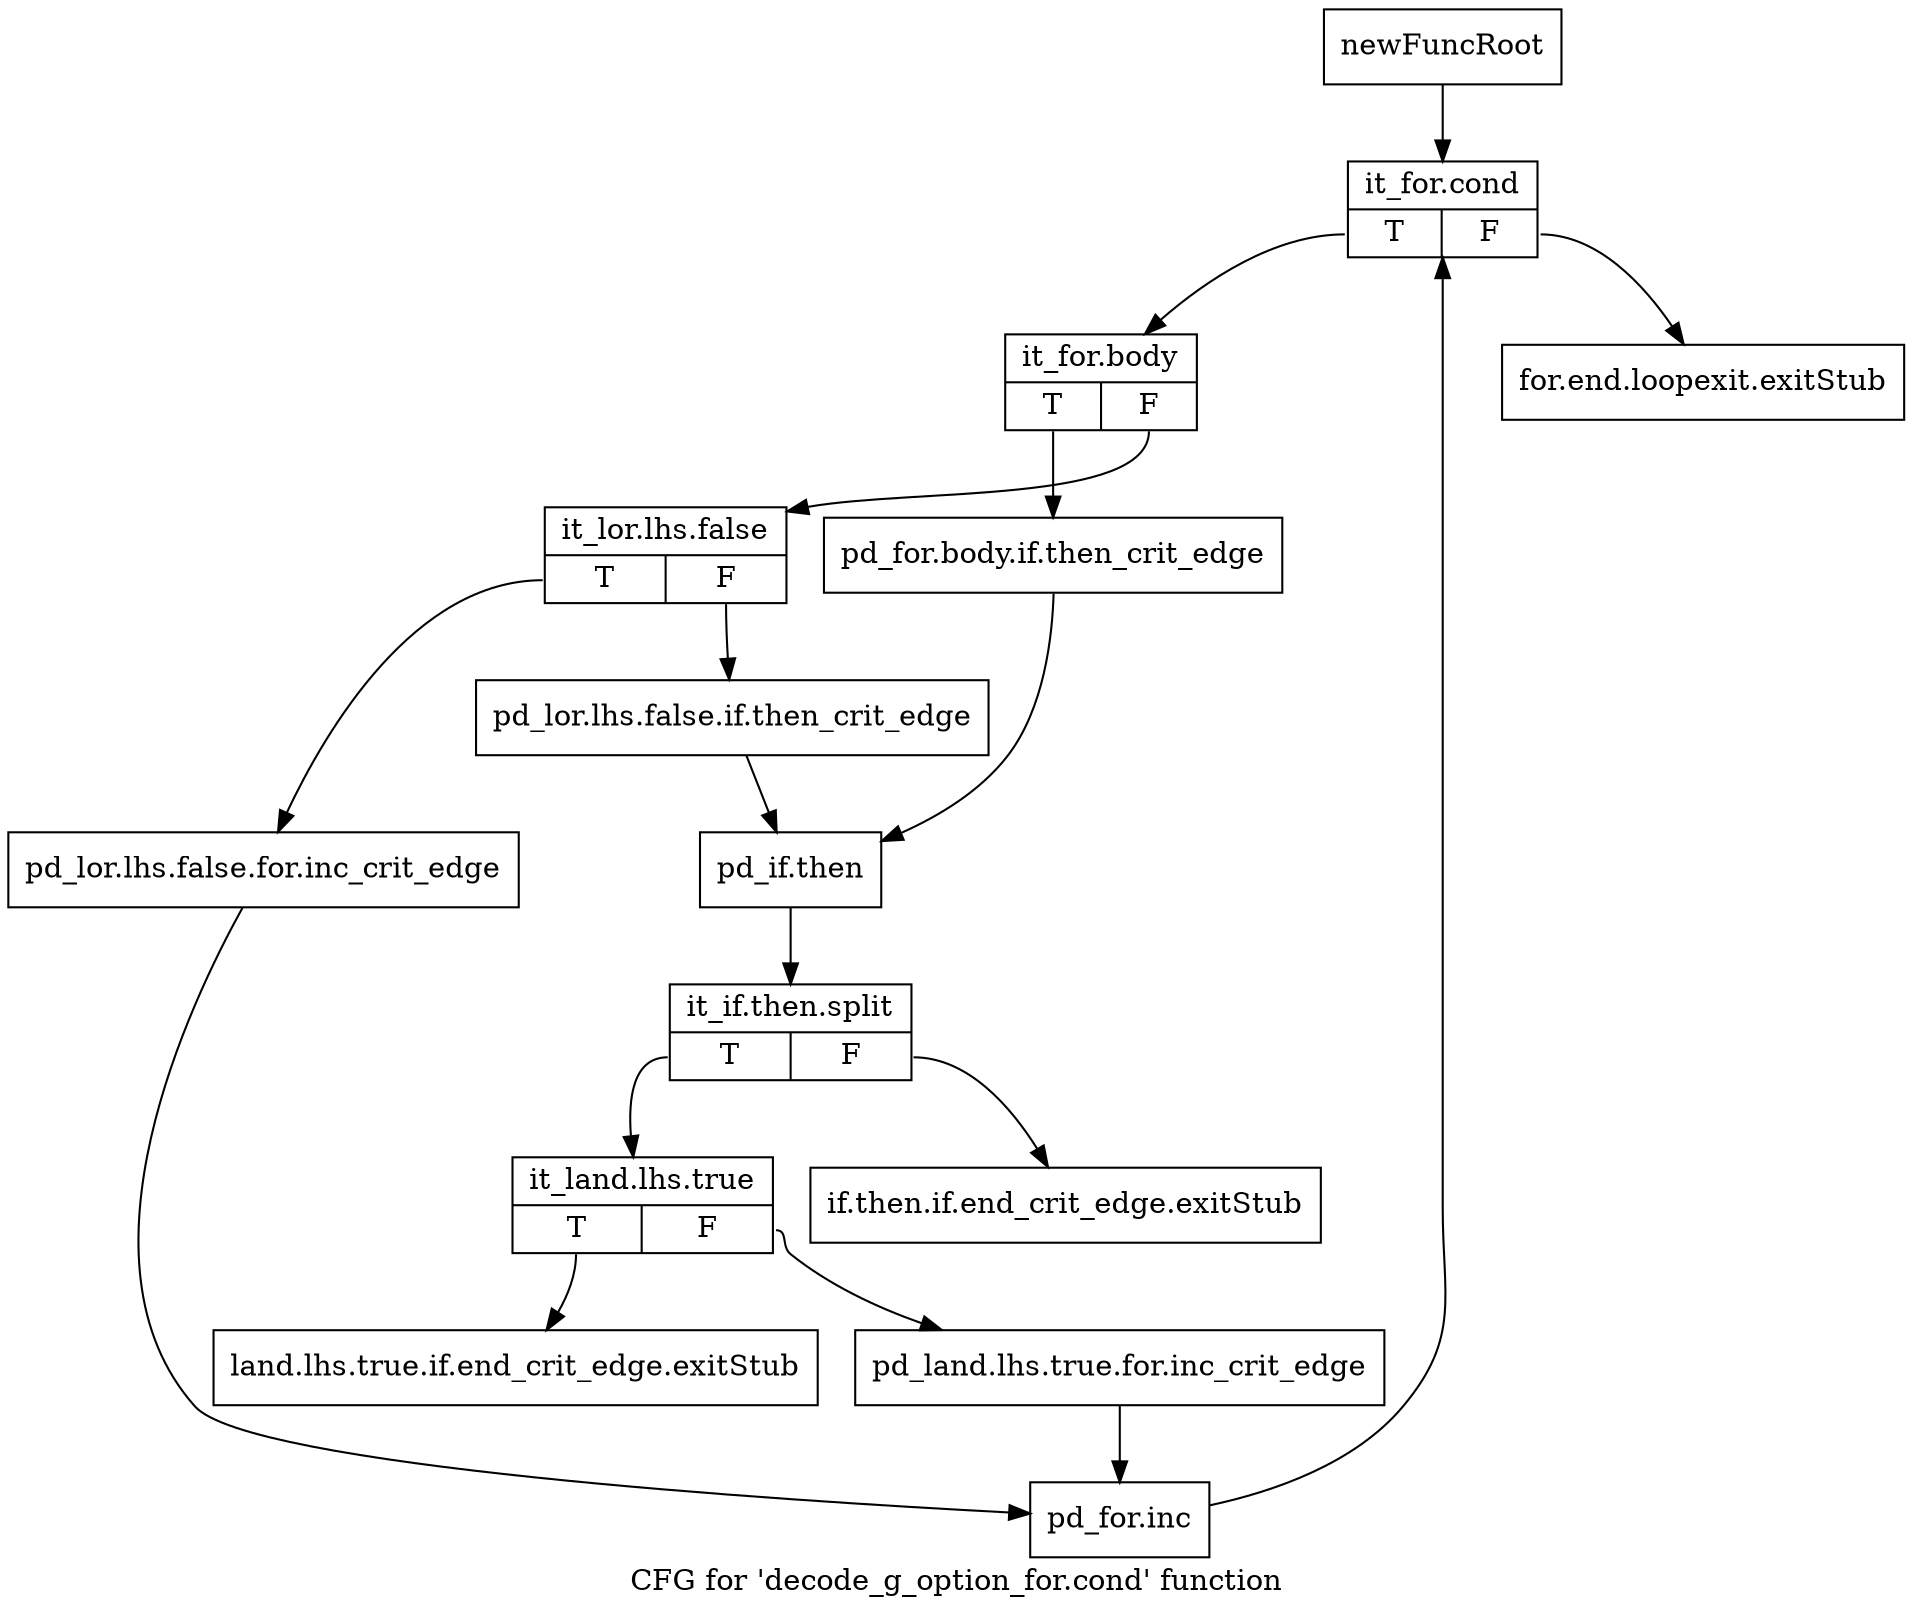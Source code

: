digraph "CFG for 'decode_g_option_for.cond' function" {
	label="CFG for 'decode_g_option_for.cond' function";

	Node0xc4a55b0 [shape=record,label="{newFuncRoot}"];
	Node0xc4a55b0 -> Node0xc4a56f0;
	Node0xc4a5600 [shape=record,label="{for.end.loopexit.exitStub}"];
	Node0xc4a5650 [shape=record,label="{if.then.if.end_crit_edge.exitStub}"];
	Node0xc4a56a0 [shape=record,label="{land.lhs.true.if.end_crit_edge.exitStub}"];
	Node0xc4a56f0 [shape=record,label="{it_for.cond|{<s0>T|<s1>F}}"];
	Node0xc4a56f0:s0 -> Node0xc4a5740;
	Node0xc4a56f0:s1 -> Node0xc4a5600;
	Node0xc4a5740 [shape=record,label="{it_for.body|{<s0>T|<s1>F}}"];
	Node0xc4a5740:s0 -> Node0xc4a5880;
	Node0xc4a5740:s1 -> Node0xc4a5790;
	Node0xc4a5790 [shape=record,label="{it_lor.lhs.false|{<s0>T|<s1>F}}"];
	Node0xc4a5790:s0 -> Node0xc4a5830;
	Node0xc4a5790:s1 -> Node0xc4a57e0;
	Node0xc4a57e0 [shape=record,label="{pd_lor.lhs.false.if.then_crit_edge}"];
	Node0xc4a57e0 -> Node0xc4a58d0;
	Node0xc4a5830 [shape=record,label="{pd_lor.lhs.false.for.inc_crit_edge}"];
	Node0xc4a5830 -> Node0xc4a59c0;
	Node0xc4a5880 [shape=record,label="{pd_for.body.if.then_crit_edge}"];
	Node0xc4a5880 -> Node0xc4a58d0;
	Node0xc4a58d0 [shape=record,label="{pd_if.then}"];
	Node0xc4a58d0 -> Node0xfd34390;
	Node0xfd34390 [shape=record,label="{it_if.then.split|{<s0>T|<s1>F}}"];
	Node0xfd34390:s0 -> Node0xc4a5920;
	Node0xfd34390:s1 -> Node0xc4a5650;
	Node0xc4a5920 [shape=record,label="{it_land.lhs.true|{<s0>T|<s1>F}}"];
	Node0xc4a5920:s0 -> Node0xc4a56a0;
	Node0xc4a5920:s1 -> Node0xc4a5970;
	Node0xc4a5970 [shape=record,label="{pd_land.lhs.true.for.inc_crit_edge}"];
	Node0xc4a5970 -> Node0xc4a59c0;
	Node0xc4a59c0 [shape=record,label="{pd_for.inc}"];
	Node0xc4a59c0 -> Node0xc4a56f0;
}
